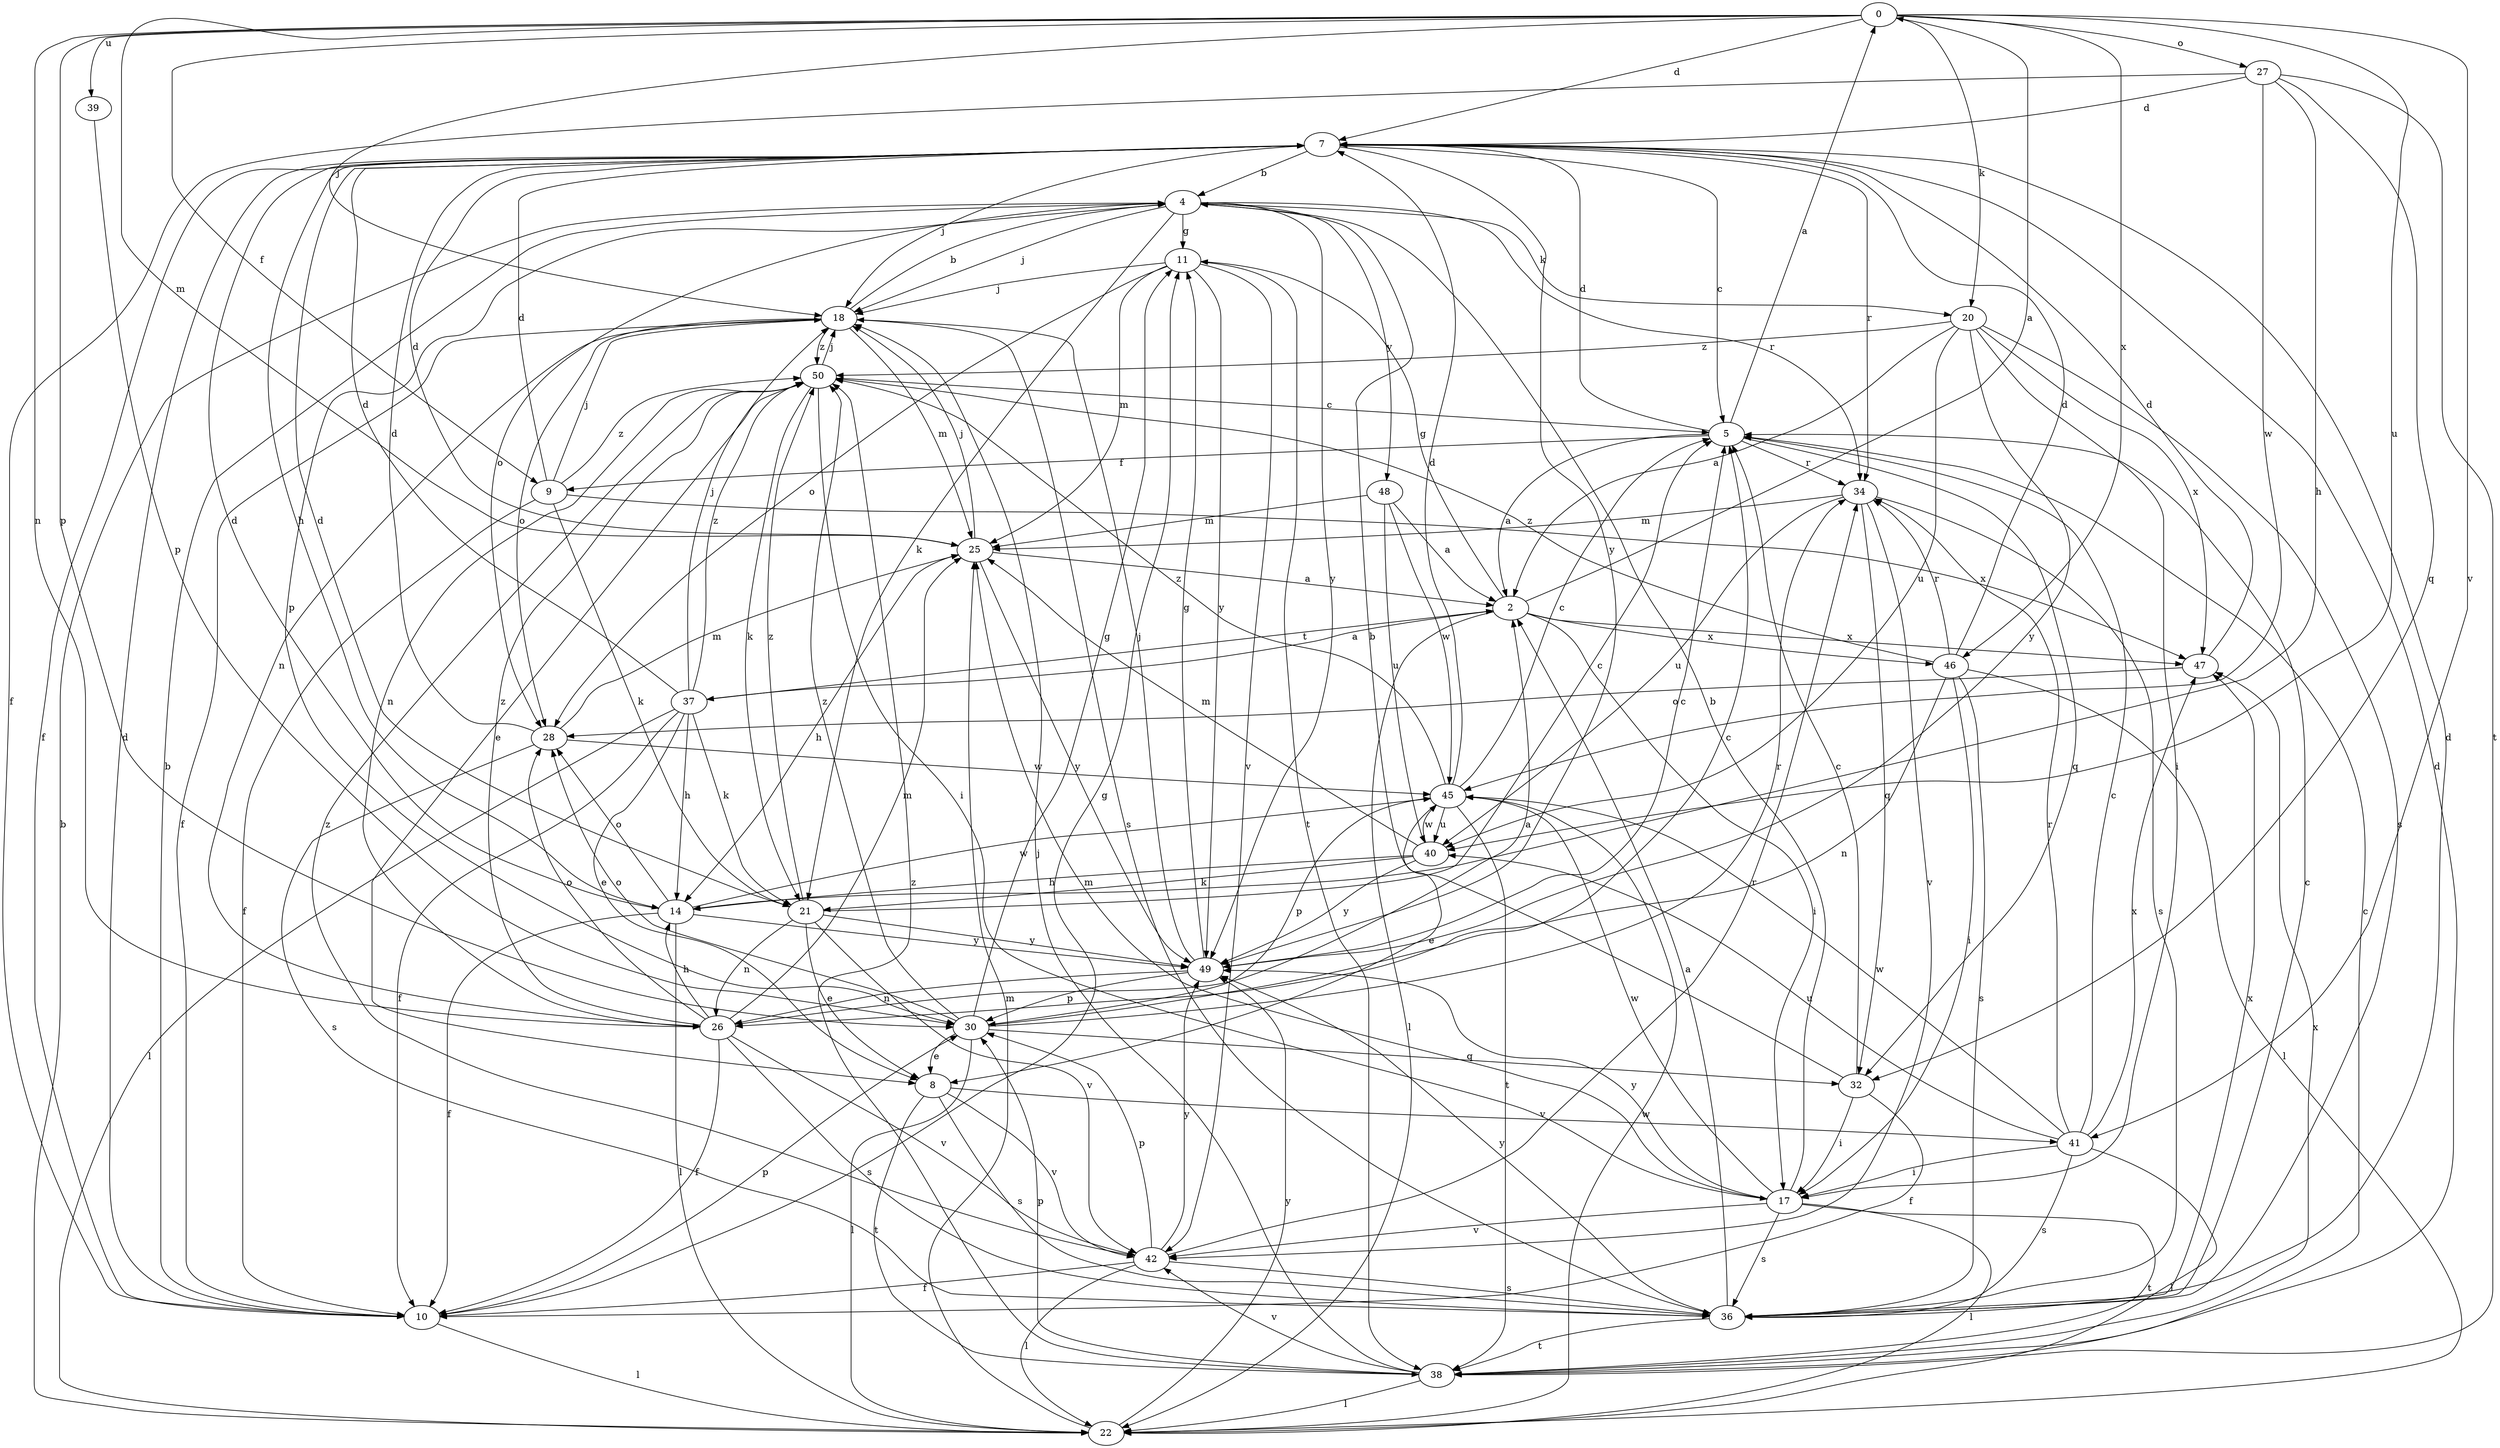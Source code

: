 strict digraph  {
0;
2;
4;
5;
7;
8;
9;
10;
11;
14;
17;
18;
20;
21;
22;
25;
26;
27;
28;
30;
32;
34;
36;
37;
38;
39;
40;
41;
42;
45;
46;
47;
48;
49;
50;
0 -> 7  [label=d];
0 -> 9  [label=f];
0 -> 18  [label=j];
0 -> 20  [label=k];
0 -> 25  [label=m];
0 -> 26  [label=n];
0 -> 27  [label=o];
0 -> 30  [label=p];
0 -> 39  [label=u];
0 -> 40  [label=u];
0 -> 41  [label=v];
0 -> 46  [label=x];
2 -> 0  [label=a];
2 -> 11  [label=g];
2 -> 17  [label=i];
2 -> 22  [label=l];
2 -> 37  [label=t];
2 -> 46  [label=x];
2 -> 47  [label=x];
4 -> 11  [label=g];
4 -> 18  [label=j];
4 -> 20  [label=k];
4 -> 21  [label=k];
4 -> 28  [label=o];
4 -> 30  [label=p];
4 -> 34  [label=r];
4 -> 48  [label=y];
4 -> 49  [label=y];
5 -> 0  [label=a];
5 -> 2  [label=a];
5 -> 7  [label=d];
5 -> 9  [label=f];
5 -> 32  [label=q];
5 -> 34  [label=r];
7 -> 4  [label=b];
7 -> 5  [label=c];
7 -> 10  [label=f];
7 -> 14  [label=h];
7 -> 18  [label=j];
7 -> 34  [label=r];
7 -> 49  [label=y];
8 -> 36  [label=s];
8 -> 38  [label=t];
8 -> 41  [label=v];
8 -> 42  [label=v];
9 -> 7  [label=d];
9 -> 10  [label=f];
9 -> 18  [label=j];
9 -> 21  [label=k];
9 -> 47  [label=x];
9 -> 50  [label=z];
10 -> 4  [label=b];
10 -> 7  [label=d];
10 -> 11  [label=g];
10 -> 22  [label=l];
10 -> 30  [label=p];
11 -> 18  [label=j];
11 -> 25  [label=m];
11 -> 28  [label=o];
11 -> 38  [label=t];
11 -> 42  [label=v];
11 -> 49  [label=y];
14 -> 7  [label=d];
14 -> 10  [label=f];
14 -> 22  [label=l];
14 -> 28  [label=o];
14 -> 45  [label=w];
14 -> 49  [label=y];
17 -> 4  [label=b];
17 -> 22  [label=l];
17 -> 25  [label=m];
17 -> 36  [label=s];
17 -> 38  [label=t];
17 -> 42  [label=v];
17 -> 45  [label=w];
17 -> 49  [label=y];
18 -> 4  [label=b];
18 -> 10  [label=f];
18 -> 25  [label=m];
18 -> 26  [label=n];
18 -> 28  [label=o];
18 -> 36  [label=s];
18 -> 50  [label=z];
20 -> 2  [label=a];
20 -> 17  [label=i];
20 -> 36  [label=s];
20 -> 40  [label=u];
20 -> 47  [label=x];
20 -> 49  [label=y];
20 -> 50  [label=z];
21 -> 5  [label=c];
21 -> 7  [label=d];
21 -> 8  [label=e];
21 -> 26  [label=n];
21 -> 42  [label=v];
21 -> 49  [label=y];
21 -> 50  [label=z];
22 -> 4  [label=b];
22 -> 25  [label=m];
22 -> 45  [label=w];
22 -> 49  [label=y];
25 -> 2  [label=a];
25 -> 7  [label=d];
25 -> 14  [label=h];
25 -> 18  [label=j];
25 -> 49  [label=y];
26 -> 2  [label=a];
26 -> 10  [label=f];
26 -> 14  [label=h];
26 -> 25  [label=m];
26 -> 28  [label=o];
26 -> 36  [label=s];
26 -> 42  [label=v];
26 -> 50  [label=z];
27 -> 7  [label=d];
27 -> 10  [label=f];
27 -> 14  [label=h];
27 -> 32  [label=q];
27 -> 38  [label=t];
27 -> 45  [label=w];
28 -> 7  [label=d];
28 -> 25  [label=m];
28 -> 36  [label=s];
28 -> 45  [label=w];
30 -> 5  [label=c];
30 -> 8  [label=e];
30 -> 11  [label=g];
30 -> 22  [label=l];
30 -> 28  [label=o];
30 -> 32  [label=q];
30 -> 34  [label=r];
30 -> 50  [label=z];
32 -> 4  [label=b];
32 -> 5  [label=c];
32 -> 10  [label=f];
32 -> 17  [label=i];
34 -> 25  [label=m];
34 -> 32  [label=q];
34 -> 36  [label=s];
34 -> 40  [label=u];
34 -> 42  [label=v];
36 -> 2  [label=a];
36 -> 5  [label=c];
36 -> 7  [label=d];
36 -> 38  [label=t];
36 -> 47  [label=x];
36 -> 49  [label=y];
37 -> 2  [label=a];
37 -> 7  [label=d];
37 -> 8  [label=e];
37 -> 10  [label=f];
37 -> 14  [label=h];
37 -> 18  [label=j];
37 -> 21  [label=k];
37 -> 22  [label=l];
37 -> 50  [label=z];
38 -> 5  [label=c];
38 -> 7  [label=d];
38 -> 18  [label=j];
38 -> 22  [label=l];
38 -> 30  [label=p];
38 -> 42  [label=v];
38 -> 47  [label=x];
38 -> 50  [label=z];
39 -> 30  [label=p];
40 -> 14  [label=h];
40 -> 21  [label=k];
40 -> 25  [label=m];
40 -> 45  [label=w];
40 -> 49  [label=y];
41 -> 5  [label=c];
41 -> 17  [label=i];
41 -> 22  [label=l];
41 -> 34  [label=r];
41 -> 36  [label=s];
41 -> 40  [label=u];
41 -> 45  [label=w];
41 -> 47  [label=x];
42 -> 10  [label=f];
42 -> 22  [label=l];
42 -> 30  [label=p];
42 -> 34  [label=r];
42 -> 36  [label=s];
42 -> 49  [label=y];
42 -> 50  [label=z];
45 -> 5  [label=c];
45 -> 7  [label=d];
45 -> 8  [label=e];
45 -> 30  [label=p];
45 -> 38  [label=t];
45 -> 40  [label=u];
45 -> 50  [label=z];
46 -> 7  [label=d];
46 -> 17  [label=i];
46 -> 22  [label=l];
46 -> 26  [label=n];
46 -> 34  [label=r];
46 -> 36  [label=s];
46 -> 50  [label=z];
47 -> 7  [label=d];
47 -> 28  [label=o];
48 -> 2  [label=a];
48 -> 25  [label=m];
48 -> 40  [label=u];
48 -> 45  [label=w];
49 -> 5  [label=c];
49 -> 11  [label=g];
49 -> 18  [label=j];
49 -> 26  [label=n];
49 -> 30  [label=p];
50 -> 5  [label=c];
50 -> 8  [label=e];
50 -> 17  [label=i];
50 -> 18  [label=j];
50 -> 21  [label=k];
50 -> 26  [label=n];
}
